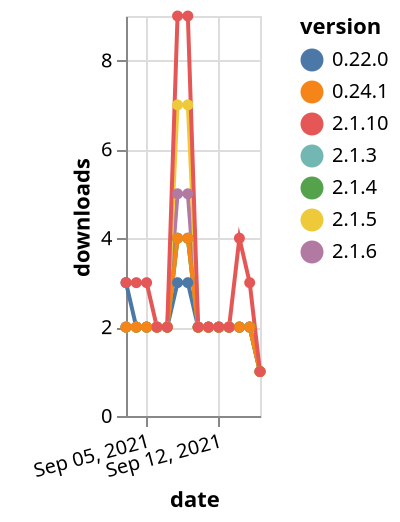 {"$schema": "https://vega.github.io/schema/vega-lite/v5.json", "description": "A simple bar chart with embedded data.", "data": {"values": [{"date": "2021-09-03", "total": 2522, "delta": 3, "version": "0.22.0"}, {"date": "2021-09-04", "total": 2524, "delta": 2, "version": "0.22.0"}, {"date": "2021-09-05", "total": 2526, "delta": 2, "version": "0.22.0"}, {"date": "2021-09-06", "total": 2528, "delta": 2, "version": "0.22.0"}, {"date": "2021-09-07", "total": 2530, "delta": 2, "version": "0.22.0"}, {"date": "2021-09-08", "total": 2533, "delta": 3, "version": "0.22.0"}, {"date": "2021-09-09", "total": 2536, "delta": 3, "version": "0.22.0"}, {"date": "2021-09-10", "total": 2538, "delta": 2, "version": "0.22.0"}, {"date": "2021-09-11", "total": 2540, "delta": 2, "version": "0.22.0"}, {"date": "2021-09-12", "total": 2542, "delta": 2, "version": "0.22.0"}, {"date": "2021-09-13", "total": 2544, "delta": 2, "version": "0.22.0"}, {"date": "2021-09-14", "total": 2546, "delta": 2, "version": "0.22.0"}, {"date": "2021-09-15", "total": 2548, "delta": 2, "version": "0.22.0"}, {"date": "2021-09-16", "total": 2549, "delta": 1, "version": "0.22.0"}, {"date": "2021-09-03", "total": 1715, "delta": 2, "version": "2.1.3"}, {"date": "2021-09-04", "total": 1717, "delta": 2, "version": "2.1.3"}, {"date": "2021-09-05", "total": 1719, "delta": 2, "version": "2.1.3"}, {"date": "2021-09-06", "total": 1721, "delta": 2, "version": "2.1.3"}, {"date": "2021-09-07", "total": 1723, "delta": 2, "version": "2.1.3"}, {"date": "2021-09-08", "total": 1727, "delta": 4, "version": "2.1.3"}, {"date": "2021-09-09", "total": 1731, "delta": 4, "version": "2.1.3"}, {"date": "2021-09-10", "total": 1733, "delta": 2, "version": "2.1.3"}, {"date": "2021-09-11", "total": 1735, "delta": 2, "version": "2.1.3"}, {"date": "2021-09-12", "total": 1737, "delta": 2, "version": "2.1.3"}, {"date": "2021-09-13", "total": 1739, "delta": 2, "version": "2.1.3"}, {"date": "2021-09-14", "total": 1741, "delta": 2, "version": "2.1.3"}, {"date": "2021-09-15", "total": 1743, "delta": 2, "version": "2.1.3"}, {"date": "2021-09-16", "total": 1744, "delta": 1, "version": "2.1.3"}, {"date": "2021-09-03", "total": 556, "delta": 2, "version": "2.1.6"}, {"date": "2021-09-04", "total": 558, "delta": 2, "version": "2.1.6"}, {"date": "2021-09-05", "total": 560, "delta": 2, "version": "2.1.6"}, {"date": "2021-09-06", "total": 562, "delta": 2, "version": "2.1.6"}, {"date": "2021-09-07", "total": 564, "delta": 2, "version": "2.1.6"}, {"date": "2021-09-08", "total": 569, "delta": 5, "version": "2.1.6"}, {"date": "2021-09-09", "total": 574, "delta": 5, "version": "2.1.6"}, {"date": "2021-09-10", "total": 576, "delta": 2, "version": "2.1.6"}, {"date": "2021-09-11", "total": 578, "delta": 2, "version": "2.1.6"}, {"date": "2021-09-12", "total": 580, "delta": 2, "version": "2.1.6"}, {"date": "2021-09-13", "total": 582, "delta": 2, "version": "2.1.6"}, {"date": "2021-09-14", "total": 584, "delta": 2, "version": "2.1.6"}, {"date": "2021-09-15", "total": 586, "delta": 2, "version": "2.1.6"}, {"date": "2021-09-16", "total": 587, "delta": 1, "version": "2.1.6"}, {"date": "2021-09-03", "total": 1278, "delta": 2, "version": "2.1.5"}, {"date": "2021-09-04", "total": 1280, "delta": 2, "version": "2.1.5"}, {"date": "2021-09-05", "total": 1282, "delta": 2, "version": "2.1.5"}, {"date": "2021-09-06", "total": 1284, "delta": 2, "version": "2.1.5"}, {"date": "2021-09-07", "total": 1286, "delta": 2, "version": "2.1.5"}, {"date": "2021-09-08", "total": 1293, "delta": 7, "version": "2.1.5"}, {"date": "2021-09-09", "total": 1300, "delta": 7, "version": "2.1.5"}, {"date": "2021-09-10", "total": 1302, "delta": 2, "version": "2.1.5"}, {"date": "2021-09-11", "total": 1304, "delta": 2, "version": "2.1.5"}, {"date": "2021-09-12", "total": 1306, "delta": 2, "version": "2.1.5"}, {"date": "2021-09-13", "total": 1308, "delta": 2, "version": "2.1.5"}, {"date": "2021-09-14", "total": 1310, "delta": 2, "version": "2.1.5"}, {"date": "2021-09-15", "total": 1312, "delta": 2, "version": "2.1.5"}, {"date": "2021-09-16", "total": 1313, "delta": 1, "version": "2.1.5"}, {"date": "2021-09-03", "total": 4990, "delta": 2, "version": "2.1.4"}, {"date": "2021-09-04", "total": 4992, "delta": 2, "version": "2.1.4"}, {"date": "2021-09-05", "total": 4994, "delta": 2, "version": "2.1.4"}, {"date": "2021-09-06", "total": 4996, "delta": 2, "version": "2.1.4"}, {"date": "2021-09-07", "total": 4998, "delta": 2, "version": "2.1.4"}, {"date": "2021-09-08", "total": 5002, "delta": 4, "version": "2.1.4"}, {"date": "2021-09-09", "total": 5006, "delta": 4, "version": "2.1.4"}, {"date": "2021-09-10", "total": 5008, "delta": 2, "version": "2.1.4"}, {"date": "2021-09-11", "total": 5010, "delta": 2, "version": "2.1.4"}, {"date": "2021-09-12", "total": 5012, "delta": 2, "version": "2.1.4"}, {"date": "2021-09-13", "total": 5014, "delta": 2, "version": "2.1.4"}, {"date": "2021-09-14", "total": 5016, "delta": 2, "version": "2.1.4"}, {"date": "2021-09-15", "total": 5018, "delta": 2, "version": "2.1.4"}, {"date": "2021-09-16", "total": 5019, "delta": 1, "version": "2.1.4"}, {"date": "2021-09-03", "total": 2748, "delta": 2, "version": "0.24.1"}, {"date": "2021-09-04", "total": 2750, "delta": 2, "version": "0.24.1"}, {"date": "2021-09-05", "total": 2752, "delta": 2, "version": "0.24.1"}, {"date": "2021-09-06", "total": 2754, "delta": 2, "version": "0.24.1"}, {"date": "2021-09-07", "total": 2756, "delta": 2, "version": "0.24.1"}, {"date": "2021-09-08", "total": 2760, "delta": 4, "version": "0.24.1"}, {"date": "2021-09-09", "total": 2764, "delta": 4, "version": "0.24.1"}, {"date": "2021-09-10", "total": 2766, "delta": 2, "version": "0.24.1"}, {"date": "2021-09-11", "total": 2768, "delta": 2, "version": "0.24.1"}, {"date": "2021-09-12", "total": 2770, "delta": 2, "version": "0.24.1"}, {"date": "2021-09-13", "total": 2772, "delta": 2, "version": "0.24.1"}, {"date": "2021-09-14", "total": 2774, "delta": 2, "version": "0.24.1"}, {"date": "2021-09-15", "total": 2776, "delta": 2, "version": "0.24.1"}, {"date": "2021-09-16", "total": 2777, "delta": 1, "version": "0.24.1"}, {"date": "2021-09-03", "total": 642, "delta": 3, "version": "2.1.10"}, {"date": "2021-09-04", "total": 645, "delta": 3, "version": "2.1.10"}, {"date": "2021-09-05", "total": 648, "delta": 3, "version": "2.1.10"}, {"date": "2021-09-06", "total": 650, "delta": 2, "version": "2.1.10"}, {"date": "2021-09-07", "total": 652, "delta": 2, "version": "2.1.10"}, {"date": "2021-09-08", "total": 661, "delta": 9, "version": "2.1.10"}, {"date": "2021-09-09", "total": 670, "delta": 9, "version": "2.1.10"}, {"date": "2021-09-10", "total": 672, "delta": 2, "version": "2.1.10"}, {"date": "2021-09-11", "total": 674, "delta": 2, "version": "2.1.10"}, {"date": "2021-09-12", "total": 676, "delta": 2, "version": "2.1.10"}, {"date": "2021-09-13", "total": 678, "delta": 2, "version": "2.1.10"}, {"date": "2021-09-14", "total": 682, "delta": 4, "version": "2.1.10"}, {"date": "2021-09-15", "total": 685, "delta": 3, "version": "2.1.10"}, {"date": "2021-09-16", "total": 686, "delta": 1, "version": "2.1.10"}]}, "width": "container", "mark": {"type": "line", "point": {"filled": true}}, "encoding": {"x": {"field": "date", "type": "temporal", "timeUnit": "yearmonthdate", "title": "date", "axis": {"labelAngle": -15}}, "y": {"field": "delta", "type": "quantitative", "title": "downloads"}, "color": {"field": "version", "type": "nominal"}, "tooltip": {"field": "delta"}}}